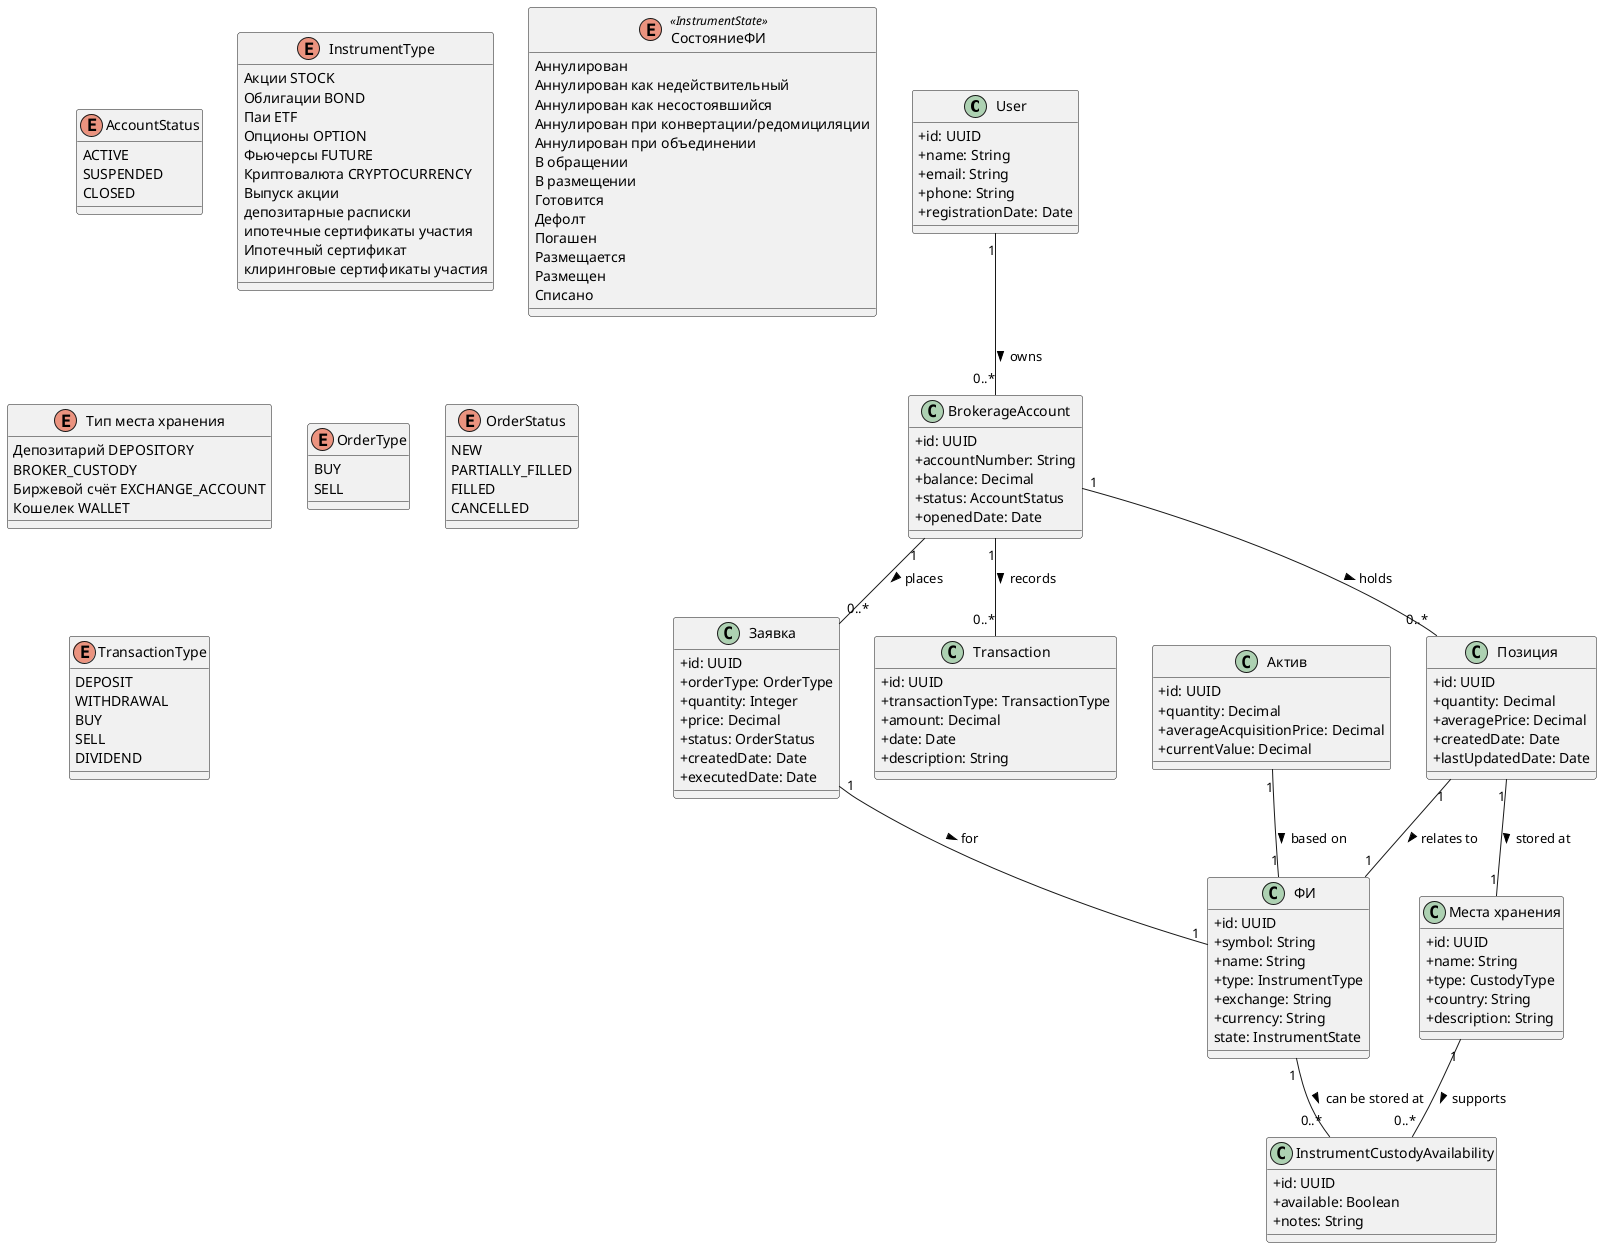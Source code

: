 @startuml (id=invest)
skinparam classAttributeIconSize 0
hide note

' Основные сущности
class User {
  +id: UUID
  +name: String
  +email: String
  +phone: String
  +registrationDate: Date
}

class BrokerageAccount {
  +id: UUID
  +accountNumber: String
  +balance: Decimal
  +status: AccountStatus
  +openedDate: Date
}

enum AccountStatus {
  ACTIVE
  SUSPENDED
  CLOSED
}

' note left
' Финансовый инструмент — это то, 
' чем ты торгуешь (акция, облигация, опцион).
' end note
class "ФИ" AS FinancialInstrument {
  +id: UUID
  +symbol: String
  +name: String
  +type: InstrumentType
  +exchange: String
  +currency: String
	state: InstrumentState
}

enum InstrumentType {
	Акции STOCK
	Облигации BOND
	Паи ETF
	Опционы OPTION
	Фьючерсы FUTURE
	Криптовалюта CRYPTOCURRENCY
	Выпуск акции
	депозитарные расписки
	ипотечные сертификаты участия
	Ипотечный сертификат
	клиринговые сертификаты участия
}

enum "СостояниеФИ" AS InstrumentState <<InstrumentState>> {
	Аннулирован
	Аннулирован как недействительный
	Аннулирован как несостоявшийся
	Аннулирован при конвертации/редомициляции
	Аннулирован при объединении
	В обращении
	В размещении
	Готовится
	Дефолт
	Погашен
	Размещается
	Размещен
	Списано
}

' note left
' После покупки ФИ, у инвестора 
' появляется актив в портфеле.
' end note
class "Актив" AS Asset {
  +id: UUID
  +quantity: Decimal
  +averageAcquisitionPrice: Decimal
  +currentValue: Decimal
}

class "Заявка" AS Order {
  +id: UUID
  +orderType: OrderType
  +quantity: Integer
  +price: Decimal
  +status: OrderStatus
  +createdDate: Date
  +executedDate: Date
}

class Transaction {
  +id: UUID
  +transactionType: TransactionType
  +amount: Decimal
  +date: Date
  +description: String
}

class "Позиция" AS Position {
  +id: UUID
  +quantity: Decimal
  +averagePrice: Decimal
  +createdDate: Date
  +lastUpdatedDate: Date
}

class "Места хранения" AS CustodyLocation {
  +id: UUID
  +name: String
  +type: CustodyType
  +country: String
  +description: String
}

' Не все инструменты можно хранить везде. Например:
' Акции хранятся через депозитарии (DEPOSITORY).
' Фьючерсы — на биржевых счетах (EXCHANGE_ACCOUNT).
' Криптовалюта — в кошельках (WALLET).
enum "Тип места хранения" AS CustodyType {
  Депозитарий DEPOSITORY
  BROKER_CUSTODY
  Биржевой счёт EXCHANGE_ACCOUNT
  Кошелек WALLET
}

' отображает доступность хранения конкретного финансового инструмента в конкретном месте хранения.
' Один инструмент может храниться в нескольких местах.
' Одно место может поддерживать хранение разных инструментов.
class InstrumentCustodyAvailability {
  +id: UUID
  +available: Boolean
  +notes: String
}

' Перечисления


enum OrderType {
  BUY
  SELL
}

enum OrderStatus {
  NEW
  PARTIALLY_FILLED
  FILLED
  CANCELLED
}

enum TransactionType {
  DEPOSIT
  WITHDRAWAL
  BUY
  SELL
  DIVIDEND
}

' Связи
User "1" -- "0..*" BrokerageAccount : owns >
BrokerageAccount "1" -- "0..*" Order : places >
Order "1" -- "1" FinancialInstrument : for >
BrokerageAccount "1" -- "0..*" Transaction : records >
BrokerageAccount "1" -- "0..*" Position : holds >
Position "1" -- "1" FinancialInstrument : relates to >
Position "1" -- "1" CustodyLocation : stored at >
Asset "1" -- "1" FinancialInstrument : based on >
FinancialInstrument "1" -- "0..*" InstrumentCustodyAvailability : can be stored at >
CustodyLocation "1" -- "0..*" InstrumentCustodyAvailability : supports >

@enduml
